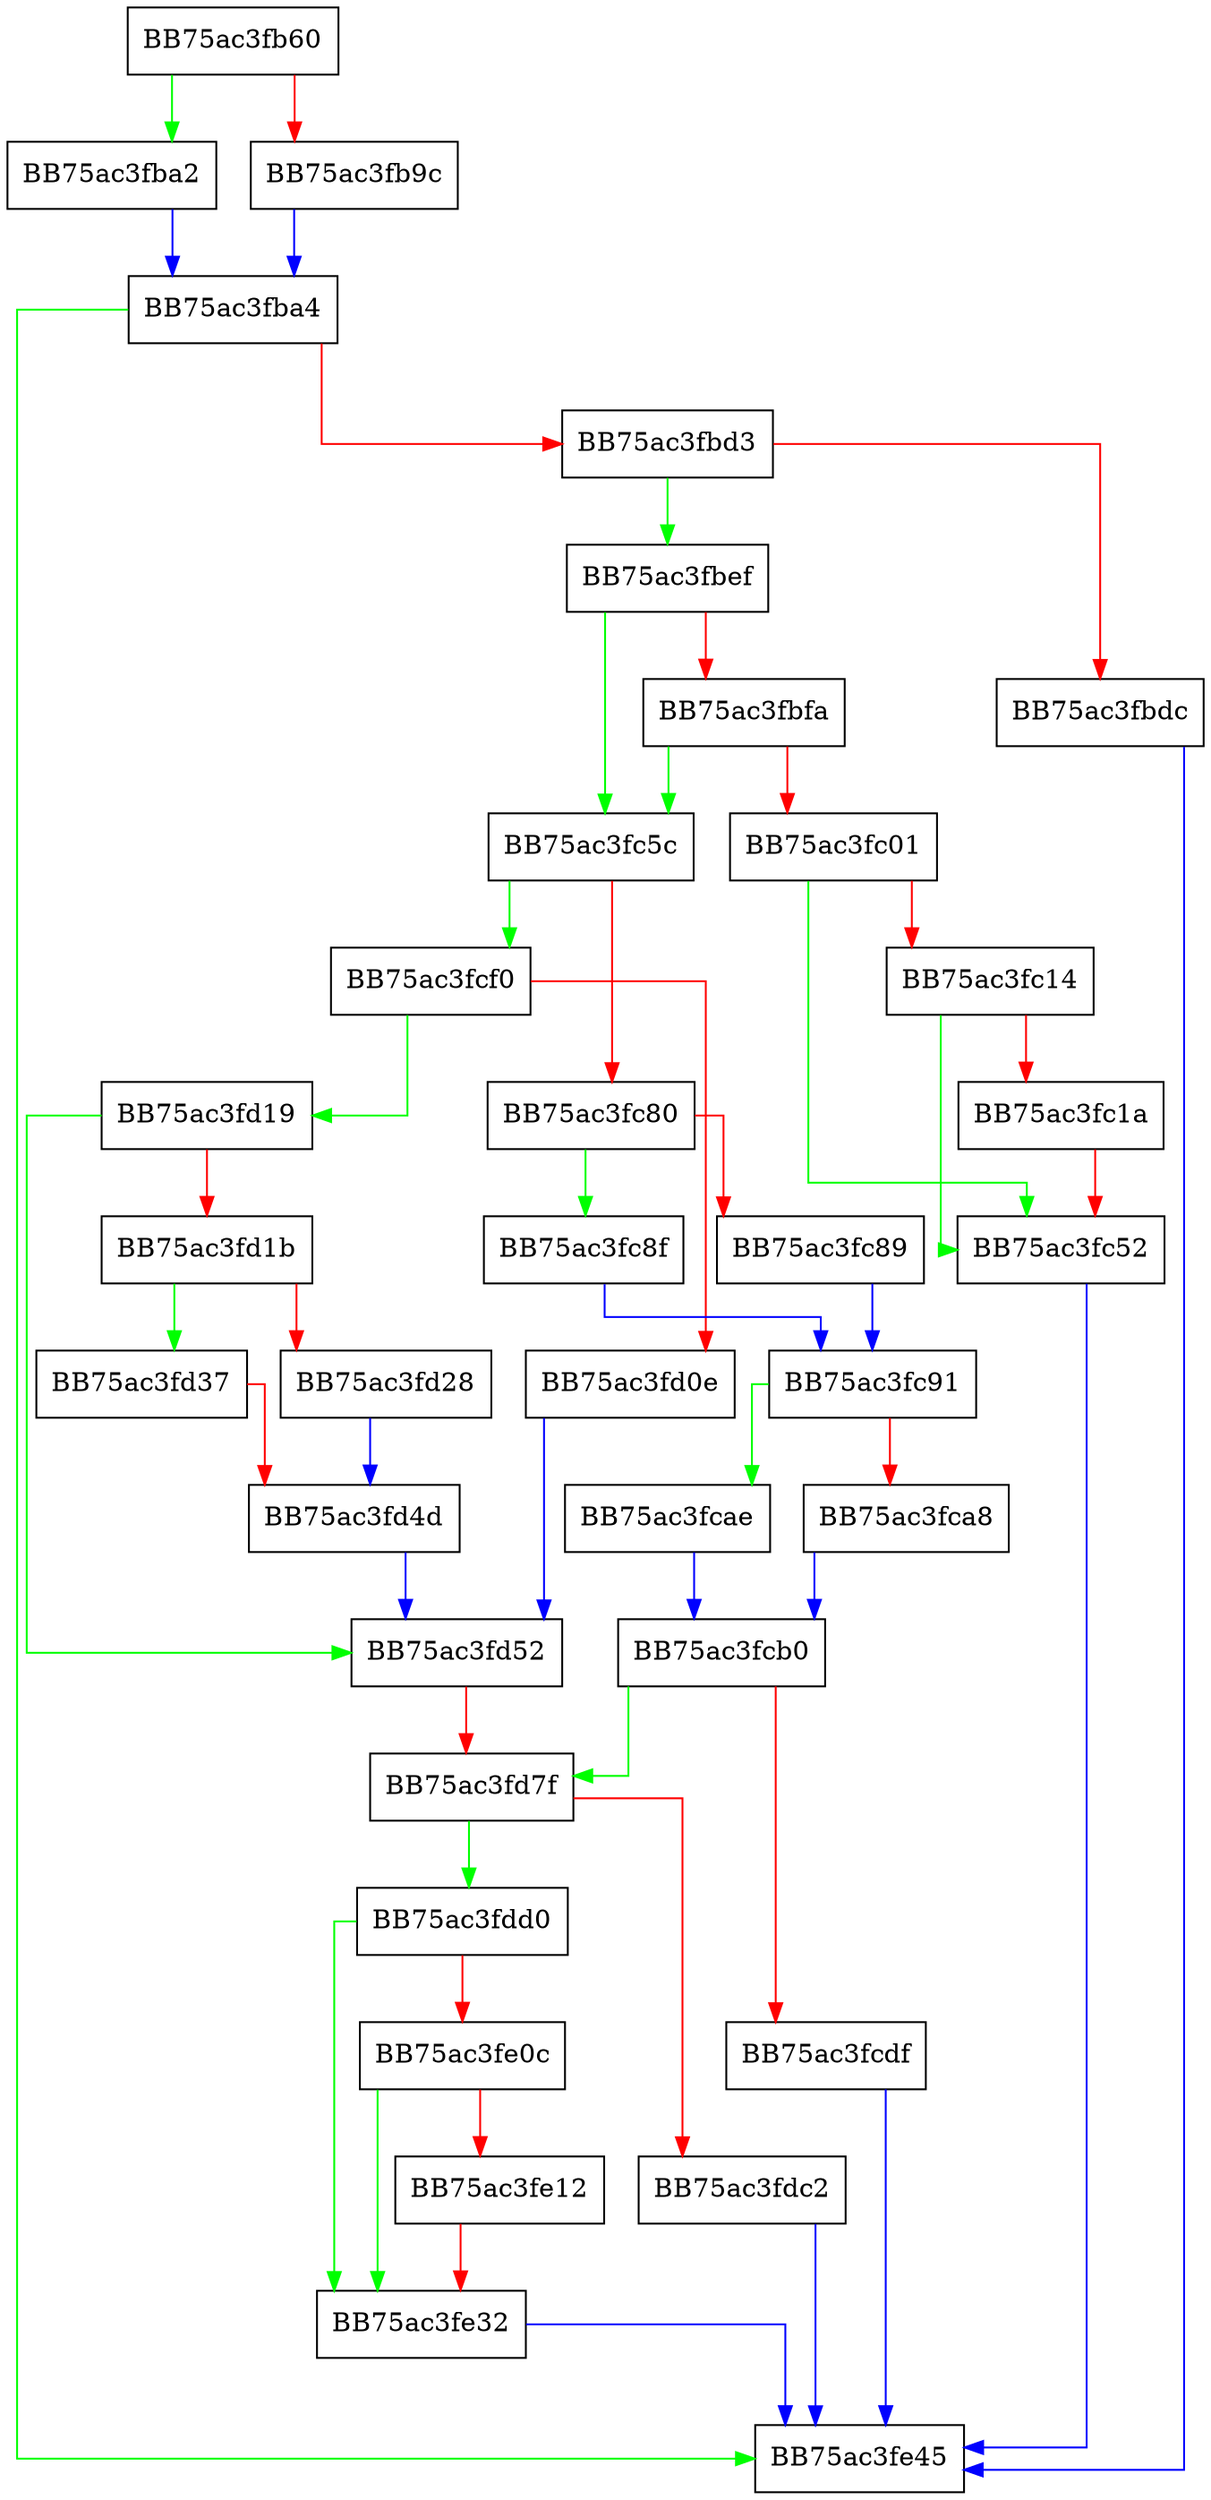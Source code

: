 digraph FindNext {
  node [shape="box"];
  graph [splines=ortho];
  BB75ac3fb60 -> BB75ac3fba2 [color="green"];
  BB75ac3fb60 -> BB75ac3fb9c [color="red"];
  BB75ac3fb9c -> BB75ac3fba4 [color="blue"];
  BB75ac3fba2 -> BB75ac3fba4 [color="blue"];
  BB75ac3fba4 -> BB75ac3fe45 [color="green"];
  BB75ac3fba4 -> BB75ac3fbd3 [color="red"];
  BB75ac3fbd3 -> BB75ac3fbef [color="green"];
  BB75ac3fbd3 -> BB75ac3fbdc [color="red"];
  BB75ac3fbdc -> BB75ac3fe45 [color="blue"];
  BB75ac3fbef -> BB75ac3fc5c [color="green"];
  BB75ac3fbef -> BB75ac3fbfa [color="red"];
  BB75ac3fbfa -> BB75ac3fc5c [color="green"];
  BB75ac3fbfa -> BB75ac3fc01 [color="red"];
  BB75ac3fc01 -> BB75ac3fc52 [color="green"];
  BB75ac3fc01 -> BB75ac3fc14 [color="red"];
  BB75ac3fc14 -> BB75ac3fc52 [color="green"];
  BB75ac3fc14 -> BB75ac3fc1a [color="red"];
  BB75ac3fc1a -> BB75ac3fc52 [color="red"];
  BB75ac3fc52 -> BB75ac3fe45 [color="blue"];
  BB75ac3fc5c -> BB75ac3fcf0 [color="green"];
  BB75ac3fc5c -> BB75ac3fc80 [color="red"];
  BB75ac3fc80 -> BB75ac3fc8f [color="green"];
  BB75ac3fc80 -> BB75ac3fc89 [color="red"];
  BB75ac3fc89 -> BB75ac3fc91 [color="blue"];
  BB75ac3fc8f -> BB75ac3fc91 [color="blue"];
  BB75ac3fc91 -> BB75ac3fcae [color="green"];
  BB75ac3fc91 -> BB75ac3fca8 [color="red"];
  BB75ac3fca8 -> BB75ac3fcb0 [color="blue"];
  BB75ac3fcae -> BB75ac3fcb0 [color="blue"];
  BB75ac3fcb0 -> BB75ac3fd7f [color="green"];
  BB75ac3fcb0 -> BB75ac3fcdf [color="red"];
  BB75ac3fcdf -> BB75ac3fe45 [color="blue"];
  BB75ac3fcf0 -> BB75ac3fd19 [color="green"];
  BB75ac3fcf0 -> BB75ac3fd0e [color="red"];
  BB75ac3fd0e -> BB75ac3fd52 [color="blue"];
  BB75ac3fd19 -> BB75ac3fd52 [color="green"];
  BB75ac3fd19 -> BB75ac3fd1b [color="red"];
  BB75ac3fd1b -> BB75ac3fd37 [color="green"];
  BB75ac3fd1b -> BB75ac3fd28 [color="red"];
  BB75ac3fd28 -> BB75ac3fd4d [color="blue"];
  BB75ac3fd37 -> BB75ac3fd4d [color="red"];
  BB75ac3fd4d -> BB75ac3fd52 [color="blue"];
  BB75ac3fd52 -> BB75ac3fd7f [color="red"];
  BB75ac3fd7f -> BB75ac3fdd0 [color="green"];
  BB75ac3fd7f -> BB75ac3fdc2 [color="red"];
  BB75ac3fdc2 -> BB75ac3fe45 [color="blue"];
  BB75ac3fdd0 -> BB75ac3fe32 [color="green"];
  BB75ac3fdd0 -> BB75ac3fe0c [color="red"];
  BB75ac3fe0c -> BB75ac3fe32 [color="green"];
  BB75ac3fe0c -> BB75ac3fe12 [color="red"];
  BB75ac3fe12 -> BB75ac3fe32 [color="red"];
  BB75ac3fe32 -> BB75ac3fe45 [color="blue"];
}